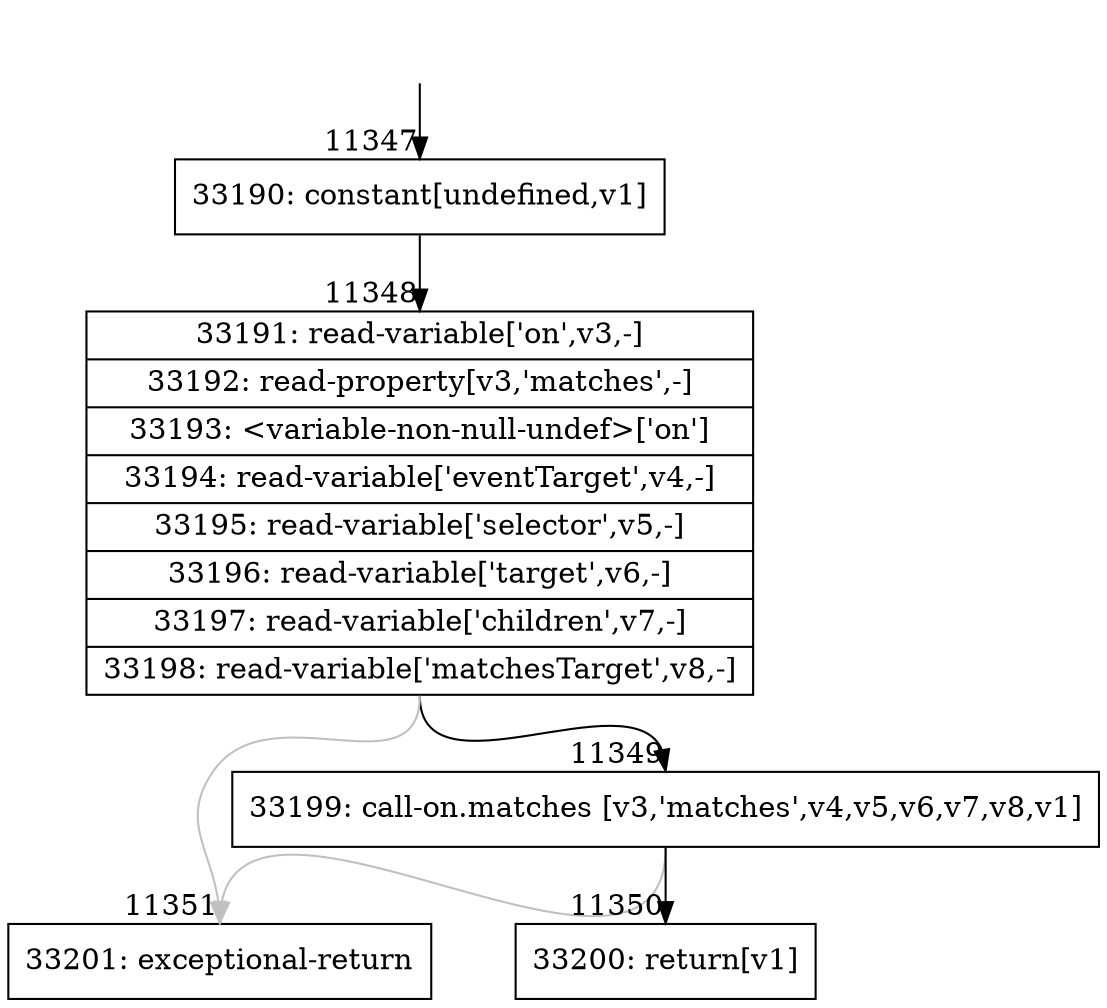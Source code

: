 digraph {
rankdir="TD"
BB_entry843[shape=none,label=""];
BB_entry843 -> BB11347 [tailport=s, headport=n, headlabel="    11347"]
BB11347 [shape=record label="{33190: constant[undefined,v1]}" ] 
BB11347 -> BB11348 [tailport=s, headport=n, headlabel="      11348"]
BB11348 [shape=record label="{33191: read-variable['on',v3,-]|33192: read-property[v3,'matches',-]|33193: \<variable-non-null-undef\>['on']|33194: read-variable['eventTarget',v4,-]|33195: read-variable['selector',v5,-]|33196: read-variable['target',v6,-]|33197: read-variable['children',v7,-]|33198: read-variable['matchesTarget',v8,-]}" ] 
BB11348 -> BB11349 [tailport=s, headport=n, headlabel="      11349"]
BB11348 -> BB11351 [tailport=s, headport=n, color=gray, headlabel="      11351"]
BB11349 [shape=record label="{33199: call-on.matches [v3,'matches',v4,v5,v6,v7,v8,v1]}" ] 
BB11349 -> BB11350 [tailport=s, headport=n, headlabel="      11350"]
BB11349 -> BB11351 [tailport=s, headport=n, color=gray]
BB11350 [shape=record label="{33200: return[v1]}" ] 
BB11351 [shape=record label="{33201: exceptional-return}" ] 
//#$~ 15880
}
